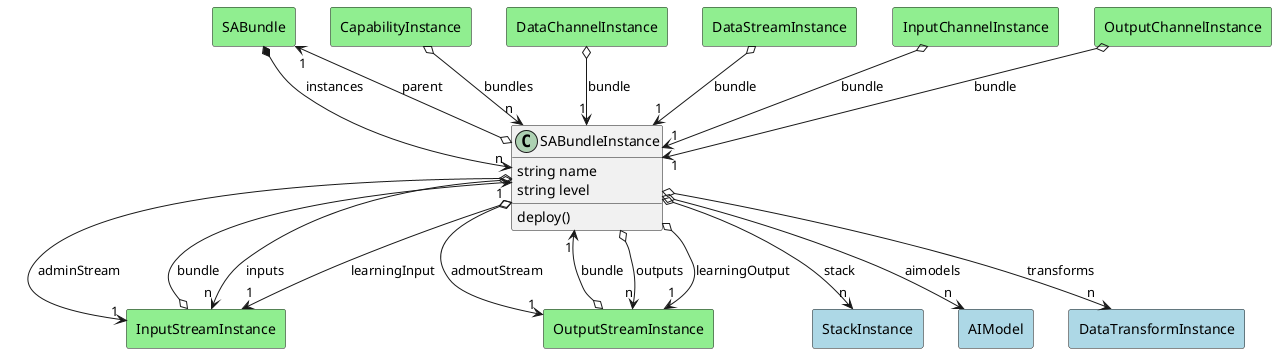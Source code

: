 @startuml

class "SABundleInstance" as Model {
 string name
 string level

 deploy()
 
}

rectangle "SABundle" as SABundle #lightblue {
}

Model o--> "1" SABundle : parent


rectangle "InputStreamInstance" as InputStreamInstance #lightblue {
}

Model o--> "n" InputStreamInstance : inputs


rectangle "OutputStreamInstance" as OutputStreamInstance #lightblue {
}

Model o--> "n" OutputStreamInstance : outputs


rectangle "InputStreamInstance" as InputStreamInstance #lightblue {
}

Model o--> "1" InputStreamInstance : learningInput


rectangle "OutputStreamInstance" as OutputStreamInstance #lightblue {
}

Model o--> "1" OutputStreamInstance : learningOutput


rectangle "InputStreamInstance" as InputStreamInstance #lightblue {
}

Model o--> "1" InputStreamInstance : adminStream


rectangle "OutputStreamInstance" as OutputStreamInstance #lightblue {
}

Model o--> "1" OutputStreamInstance : admoutStream


rectangle "StackInstance" as StackInstance #lightblue {
}

Model o--> "n" StackInstance : stack


rectangle "AIModel" as AIModel #lightblue {
}

Model o--> "n" AIModel : aimodels


rectangle "DataTransformInstance" as DataTransformInstance #lightblue {
}

Model o--> "n" DataTransformInstance : transforms




    rectangle "CapabilityInstance" as CapabilityInstance #lightgreen {
    }
    
        CapabilityInstance   o--> "n" Model : "bundles"
    
    rectangle "DataChannelInstance" as DataChannelInstance #lightgreen {
    }
    
        DataChannelInstance   o--> "1" Model : "bundle"
    
    rectangle "DataStreamInstance" as DataStreamInstance #lightgreen {
    }
    
        DataStreamInstance   o--> "1" Model : "bundle"
    
    rectangle "SABundle" as SABundle #lightgreen {
    }
    
        SABundle   *--> "n" Model : "instances"
    
    rectangle "InputChannelInstance" as InputChannelInstance #lightgreen {
    }
    
        InputChannelInstance   o--> "1" Model : "bundle"
    
    rectangle "InputStreamInstance" as InputStreamInstance #lightgreen {
    }
    
        InputStreamInstance   o--> "1" Model : "bundle"
    
    rectangle "OutputChannelInstance" as OutputChannelInstance #lightgreen {
    }
    
        OutputChannelInstance   o--> "1" Model : "bundle"
    
    rectangle "OutputStreamInstance" as OutputStreamInstance #lightgreen {
    }
    
        OutputStreamInstance   o--> "1" Model : "bundle"
    

@enduml
